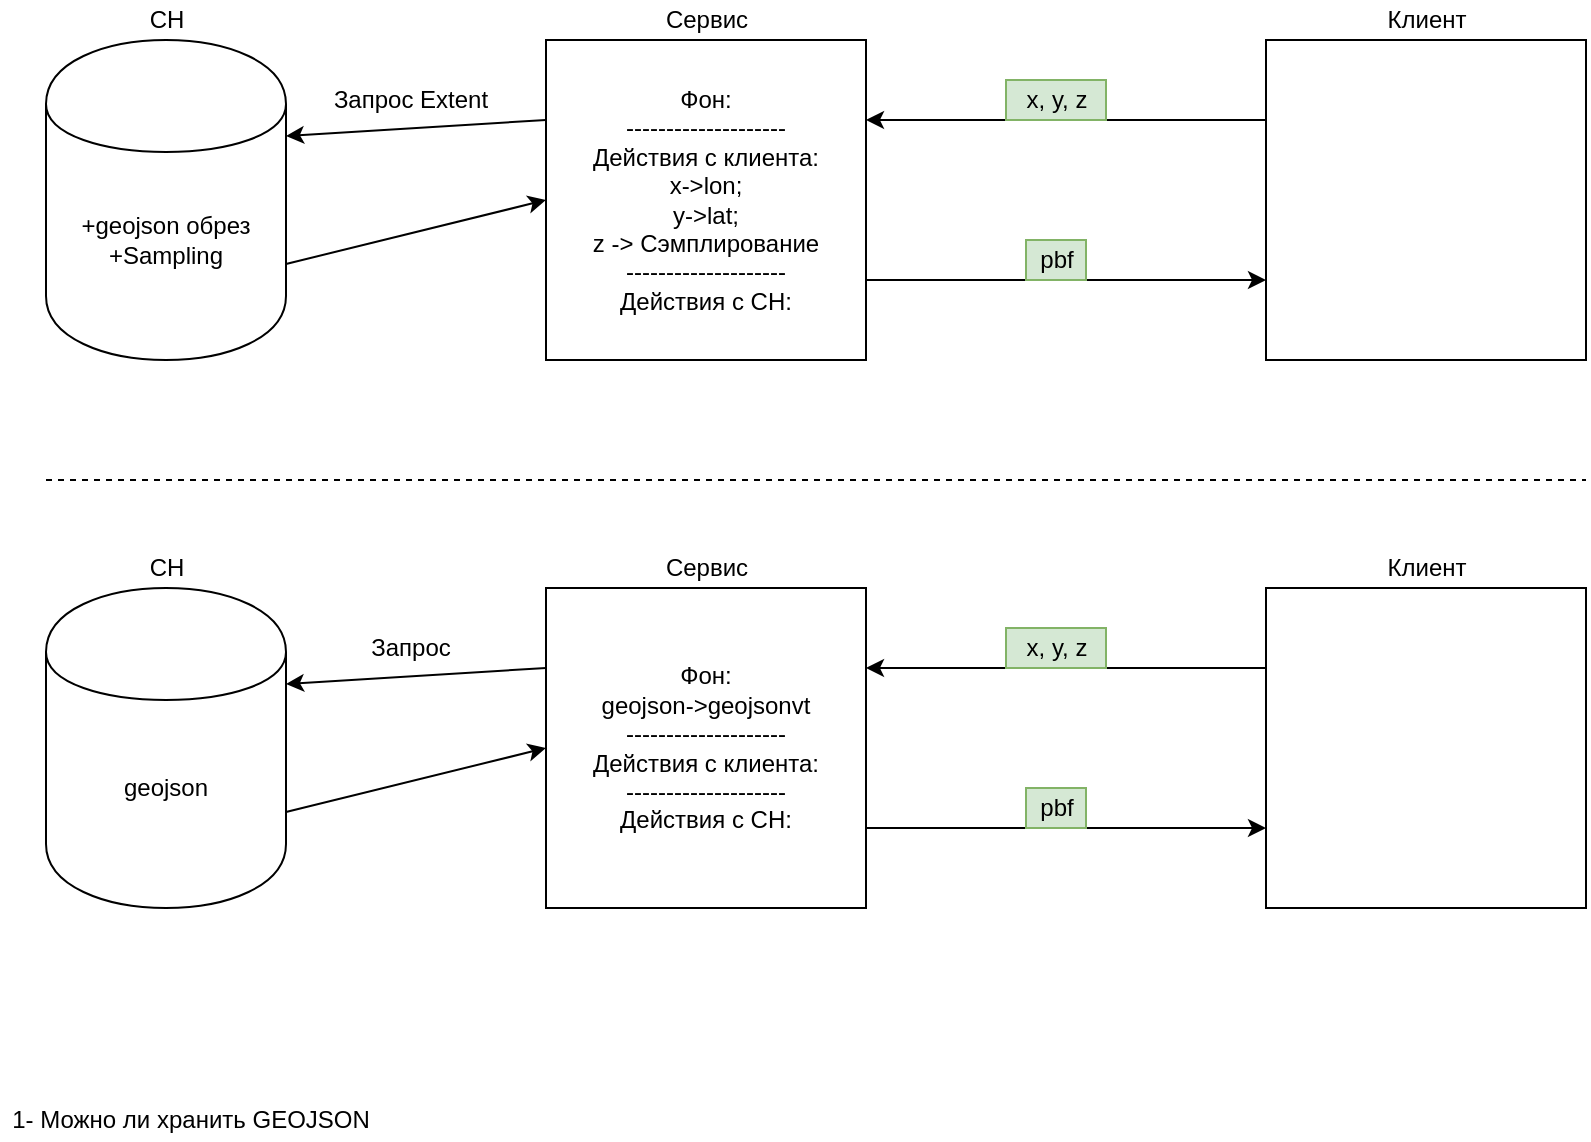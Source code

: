 <mxfile version="12.6.2" type="github">
  <diagram id="aXLdGU_kV2TTshU4usez" name="Page-1">
    <mxGraphModel dx="1422" dy="713" grid="1" gridSize="10" guides="1" tooltips="1" connect="1" arrows="1" fold="1" page="1" pageScale="1" pageWidth="827" pageHeight="1169" math="0" shadow="0">
      <root>
        <mxCell id="0"/>
        <mxCell id="1" parent="0"/>
        <mxCell id="2u9OrhuBSaxkkmq_U02D-1" value="+geojson обрез&lt;br&gt;+Sampling" style="shape=cylinder;whiteSpace=wrap;html=1;boundedLbl=1;backgroundOutline=1;" parent="1" vertex="1">
          <mxGeometry x="30" y="240" width="120" height="160" as="geometry"/>
        </mxCell>
        <mxCell id="2u9OrhuBSaxkkmq_U02D-2" value="Фон:&lt;br&gt;--------------------&lt;br&gt;Действия с клиента:&lt;br&gt;x-&amp;gt;lon;&lt;br&gt;y-&amp;gt;lat;&lt;br&gt;z -&amp;gt; Сэмплирование&lt;br&gt;--------------------&lt;br&gt;Действия с CH:" style="whiteSpace=wrap;html=1;aspect=fixed;" parent="1" vertex="1">
          <mxGeometry x="280" y="240" width="160" height="160" as="geometry"/>
        </mxCell>
        <mxCell id="2u9OrhuBSaxkkmq_U02D-3" value="Сервис" style="text;html=1;align=center;verticalAlign=middle;resizable=0;points=[];autosize=1;" parent="1" vertex="1">
          <mxGeometry x="330" y="220" width="60" height="20" as="geometry"/>
        </mxCell>
        <mxCell id="2u9OrhuBSaxkkmq_U02D-5" value="" style="whiteSpace=wrap;html=1;aspect=fixed;fillColor=#ffffff;imageWidth=10;imageAspect=1;" parent="1" vertex="1">
          <mxGeometry x="640" y="240" width="160" height="160" as="geometry"/>
        </mxCell>
        <mxCell id="2u9OrhuBSaxkkmq_U02D-6" value="Клиент" style="text;html=1;align=center;verticalAlign=middle;resizable=0;points=[];autosize=1;" parent="1" vertex="1">
          <mxGeometry x="690" y="220" width="60" height="20" as="geometry"/>
        </mxCell>
        <mxCell id="2u9OrhuBSaxkkmq_U02D-7" value="" style="endArrow=classic;html=1;entryX=1;entryY=0.25;entryDx=0;entryDy=0;exitX=0;exitY=0.25;exitDx=0;exitDy=0;" parent="1" source="2u9OrhuBSaxkkmq_U02D-5" target="2u9OrhuBSaxkkmq_U02D-2" edge="1">
          <mxGeometry width="50" height="50" relative="1" as="geometry">
            <mxPoint x="30" y="470" as="sourcePoint"/>
            <mxPoint x="80" y="420" as="targetPoint"/>
          </mxGeometry>
        </mxCell>
        <mxCell id="2u9OrhuBSaxkkmq_U02D-8" value="" style="endArrow=classic;html=1;entryX=0;entryY=0.75;entryDx=0;entryDy=0;exitX=1;exitY=0.75;exitDx=0;exitDy=0;" parent="1" source="2u9OrhuBSaxkkmq_U02D-2" target="2u9OrhuBSaxkkmq_U02D-5" edge="1">
          <mxGeometry width="50" height="50" relative="1" as="geometry">
            <mxPoint x="30" y="470" as="sourcePoint"/>
            <mxPoint x="80" y="420" as="targetPoint"/>
          </mxGeometry>
        </mxCell>
        <mxCell id="2u9OrhuBSaxkkmq_U02D-9" value="" style="endArrow=classic;html=1;exitX=0;exitY=0.25;exitDx=0;exitDy=0;entryX=1;entryY=0.3;entryDx=0;entryDy=0;" parent="1" source="2u9OrhuBSaxkkmq_U02D-2" target="2u9OrhuBSaxkkmq_U02D-1" edge="1">
          <mxGeometry width="50" height="50" relative="1" as="geometry">
            <mxPoint x="250" y="270" as="sourcePoint"/>
            <mxPoint x="180" y="300" as="targetPoint"/>
          </mxGeometry>
        </mxCell>
        <mxCell id="2u9OrhuBSaxkkmq_U02D-10" value="Запрос Extent" style="text;html=1;align=center;verticalAlign=middle;resizable=0;points=[];autosize=1;" parent="1" vertex="1">
          <mxGeometry x="167" y="260" width="90" height="20" as="geometry"/>
        </mxCell>
        <mxCell id="2u9OrhuBSaxkkmq_U02D-11" value="" style="endArrow=classic;html=1;entryX=0;entryY=0.5;entryDx=0;entryDy=0;exitX=1;exitY=0.7;exitDx=0;exitDy=0;" parent="1" source="2u9OrhuBSaxkkmq_U02D-1" target="2u9OrhuBSaxkkmq_U02D-2" edge="1">
          <mxGeometry width="50" height="50" relative="1" as="geometry">
            <mxPoint x="30" y="470" as="sourcePoint"/>
            <mxPoint x="80" y="420" as="targetPoint"/>
          </mxGeometry>
        </mxCell>
        <mxCell id="2u9OrhuBSaxkkmq_U02D-13" value="x, y, z" style="text;html=1;align=center;verticalAlign=middle;resizable=0;points=[];autosize=1;fillColor=#d5e8d4;strokeColor=#82b366;" parent="1" vertex="1">
          <mxGeometry x="510" y="260" width="50" height="20" as="geometry"/>
        </mxCell>
        <mxCell id="2u9OrhuBSaxkkmq_U02D-14" value="pbf" style="text;html=1;align=center;verticalAlign=middle;resizable=0;points=[];autosize=1;fillColor=#d5e8d4;strokeColor=#82b366;" parent="1" vertex="1">
          <mxGeometry x="520" y="340" width="30" height="20" as="geometry"/>
        </mxCell>
        <mxCell id="2u9OrhuBSaxkkmq_U02D-15" value="geojson" style="shape=cylinder;whiteSpace=wrap;html=1;boundedLbl=1;backgroundOutline=1;" parent="1" vertex="1">
          <mxGeometry x="30" y="514" width="120" height="160" as="geometry"/>
        </mxCell>
        <mxCell id="2u9OrhuBSaxkkmq_U02D-16" value="Фон:&lt;br&gt;geojson-&amp;gt;geojsonvt&lt;br&gt;--------------------&lt;br&gt;Действия с клиента:&lt;br&gt;--------------------&lt;br&gt;Действия с CH:" style="whiteSpace=wrap;html=1;aspect=fixed;" parent="1" vertex="1">
          <mxGeometry x="280" y="514" width="160" height="160" as="geometry"/>
        </mxCell>
        <mxCell id="2u9OrhuBSaxkkmq_U02D-17" value="Сервис" style="text;html=1;align=center;verticalAlign=middle;resizable=0;points=[];autosize=1;" parent="1" vertex="1">
          <mxGeometry x="330" y="494" width="60" height="20" as="geometry"/>
        </mxCell>
        <mxCell id="2u9OrhuBSaxkkmq_U02D-18" value="Клиент" style="text;html=1;align=center;verticalAlign=middle;resizable=0;points=[];autosize=1;" parent="1" vertex="1">
          <mxGeometry x="690" y="494" width="60" height="20" as="geometry"/>
        </mxCell>
        <mxCell id="2u9OrhuBSaxkkmq_U02D-19" value="" style="whiteSpace=wrap;html=1;aspect=fixed;" parent="1" vertex="1">
          <mxGeometry x="640" y="514" width="160" height="160" as="geometry"/>
        </mxCell>
        <mxCell id="2u9OrhuBSaxkkmq_U02D-20" value="" style="endArrow=classic;html=1;entryX=1;entryY=0.25;entryDx=0;entryDy=0;exitX=0;exitY=0.25;exitDx=0;exitDy=0;" parent="1" source="2u9OrhuBSaxkkmq_U02D-19" target="2u9OrhuBSaxkkmq_U02D-16" edge="1">
          <mxGeometry width="50" height="50" relative="1" as="geometry">
            <mxPoint x="30" y="744" as="sourcePoint"/>
            <mxPoint x="80" y="694" as="targetPoint"/>
          </mxGeometry>
        </mxCell>
        <mxCell id="2u9OrhuBSaxkkmq_U02D-21" value="" style="endArrow=classic;html=1;entryX=0;entryY=0.75;entryDx=0;entryDy=0;exitX=1;exitY=0.75;exitDx=0;exitDy=0;" parent="1" source="2u9OrhuBSaxkkmq_U02D-16" target="2u9OrhuBSaxkkmq_U02D-19" edge="1">
          <mxGeometry width="50" height="50" relative="1" as="geometry">
            <mxPoint x="30" y="744" as="sourcePoint"/>
            <mxPoint x="80" y="694" as="targetPoint"/>
          </mxGeometry>
        </mxCell>
        <mxCell id="2u9OrhuBSaxkkmq_U02D-22" value="pbf" style="text;html=1;align=center;verticalAlign=middle;resizable=0;points=[];autosize=1;fillColor=#d5e8d4;strokeColor=#82b366;" parent="1" vertex="1">
          <mxGeometry x="520" y="614" width="30" height="20" as="geometry"/>
        </mxCell>
        <mxCell id="2u9OrhuBSaxkkmq_U02D-23" value="x, y, z" style="text;html=1;align=center;verticalAlign=middle;resizable=0;points=[];autosize=1;fillColor=#d5e8d4;strokeColor=#82b366;" parent="1" vertex="1">
          <mxGeometry x="510" y="534" width="50" height="20" as="geometry"/>
        </mxCell>
        <mxCell id="2u9OrhuBSaxkkmq_U02D-24" value="" style="endArrow=classic;html=1;entryX=0;entryY=0.5;entryDx=0;entryDy=0;exitX=1;exitY=0.7;exitDx=0;exitDy=0;" parent="1" source="2u9OrhuBSaxkkmq_U02D-15" target="2u9OrhuBSaxkkmq_U02D-16" edge="1">
          <mxGeometry width="50" height="50" relative="1" as="geometry">
            <mxPoint x="30" y="744" as="sourcePoint"/>
            <mxPoint x="80" y="694" as="targetPoint"/>
          </mxGeometry>
        </mxCell>
        <mxCell id="2u9OrhuBSaxkkmq_U02D-25" value="" style="endArrow=classic;html=1;exitX=0;exitY=0.25;exitDx=0;exitDy=0;entryX=1;entryY=0.3;entryDx=0;entryDy=0;" parent="1" source="2u9OrhuBSaxkkmq_U02D-16" target="2u9OrhuBSaxkkmq_U02D-15" edge="1">
          <mxGeometry width="50" height="50" relative="1" as="geometry">
            <mxPoint x="250" y="544" as="sourcePoint"/>
            <mxPoint x="180" y="574" as="targetPoint"/>
          </mxGeometry>
        </mxCell>
        <mxCell id="2u9OrhuBSaxkkmq_U02D-28" value="" style="endArrow=none;dashed=1;html=1;" parent="1" edge="1">
          <mxGeometry width="50" height="50" relative="1" as="geometry">
            <mxPoint x="30" y="460" as="sourcePoint"/>
            <mxPoint x="800" y="460" as="targetPoint"/>
          </mxGeometry>
        </mxCell>
        <mxCell id="2u9OrhuBSaxkkmq_U02D-29" value="1- Можно ли хранить GEOJSON" style="text;html=1;align=center;verticalAlign=middle;resizable=0;points=[];autosize=1;" parent="1" vertex="1">
          <mxGeometry x="7" y="770" width="190" height="20" as="geometry"/>
        </mxCell>
        <mxCell id="2u9OrhuBSaxkkmq_U02D-30" value="&lt;span style=&quot;white-space: normal&quot;&gt;CH&lt;/span&gt;" style="text;html=1;align=center;verticalAlign=middle;resizable=0;points=[];autosize=1;" parent="1" vertex="1">
          <mxGeometry x="75" y="220" width="30" height="20" as="geometry"/>
        </mxCell>
        <mxCell id="2u9OrhuBSaxkkmq_U02D-32" value="&lt;span style=&quot;white-space: normal&quot;&gt;CH&lt;/span&gt;" style="text;html=1;align=center;verticalAlign=middle;resizable=0;points=[];autosize=1;" parent="1" vertex="1">
          <mxGeometry x="75" y="494" width="30" height="20" as="geometry"/>
        </mxCell>
        <mxCell id="2u9OrhuBSaxkkmq_U02D-34" value="Запрос" style="text;html=1;align=center;verticalAlign=middle;resizable=0;points=[];autosize=1;" parent="1" vertex="1">
          <mxGeometry x="182" y="534" width="60" height="20" as="geometry"/>
        </mxCell>
      </root>
    </mxGraphModel>
  </diagram>
</mxfile>
